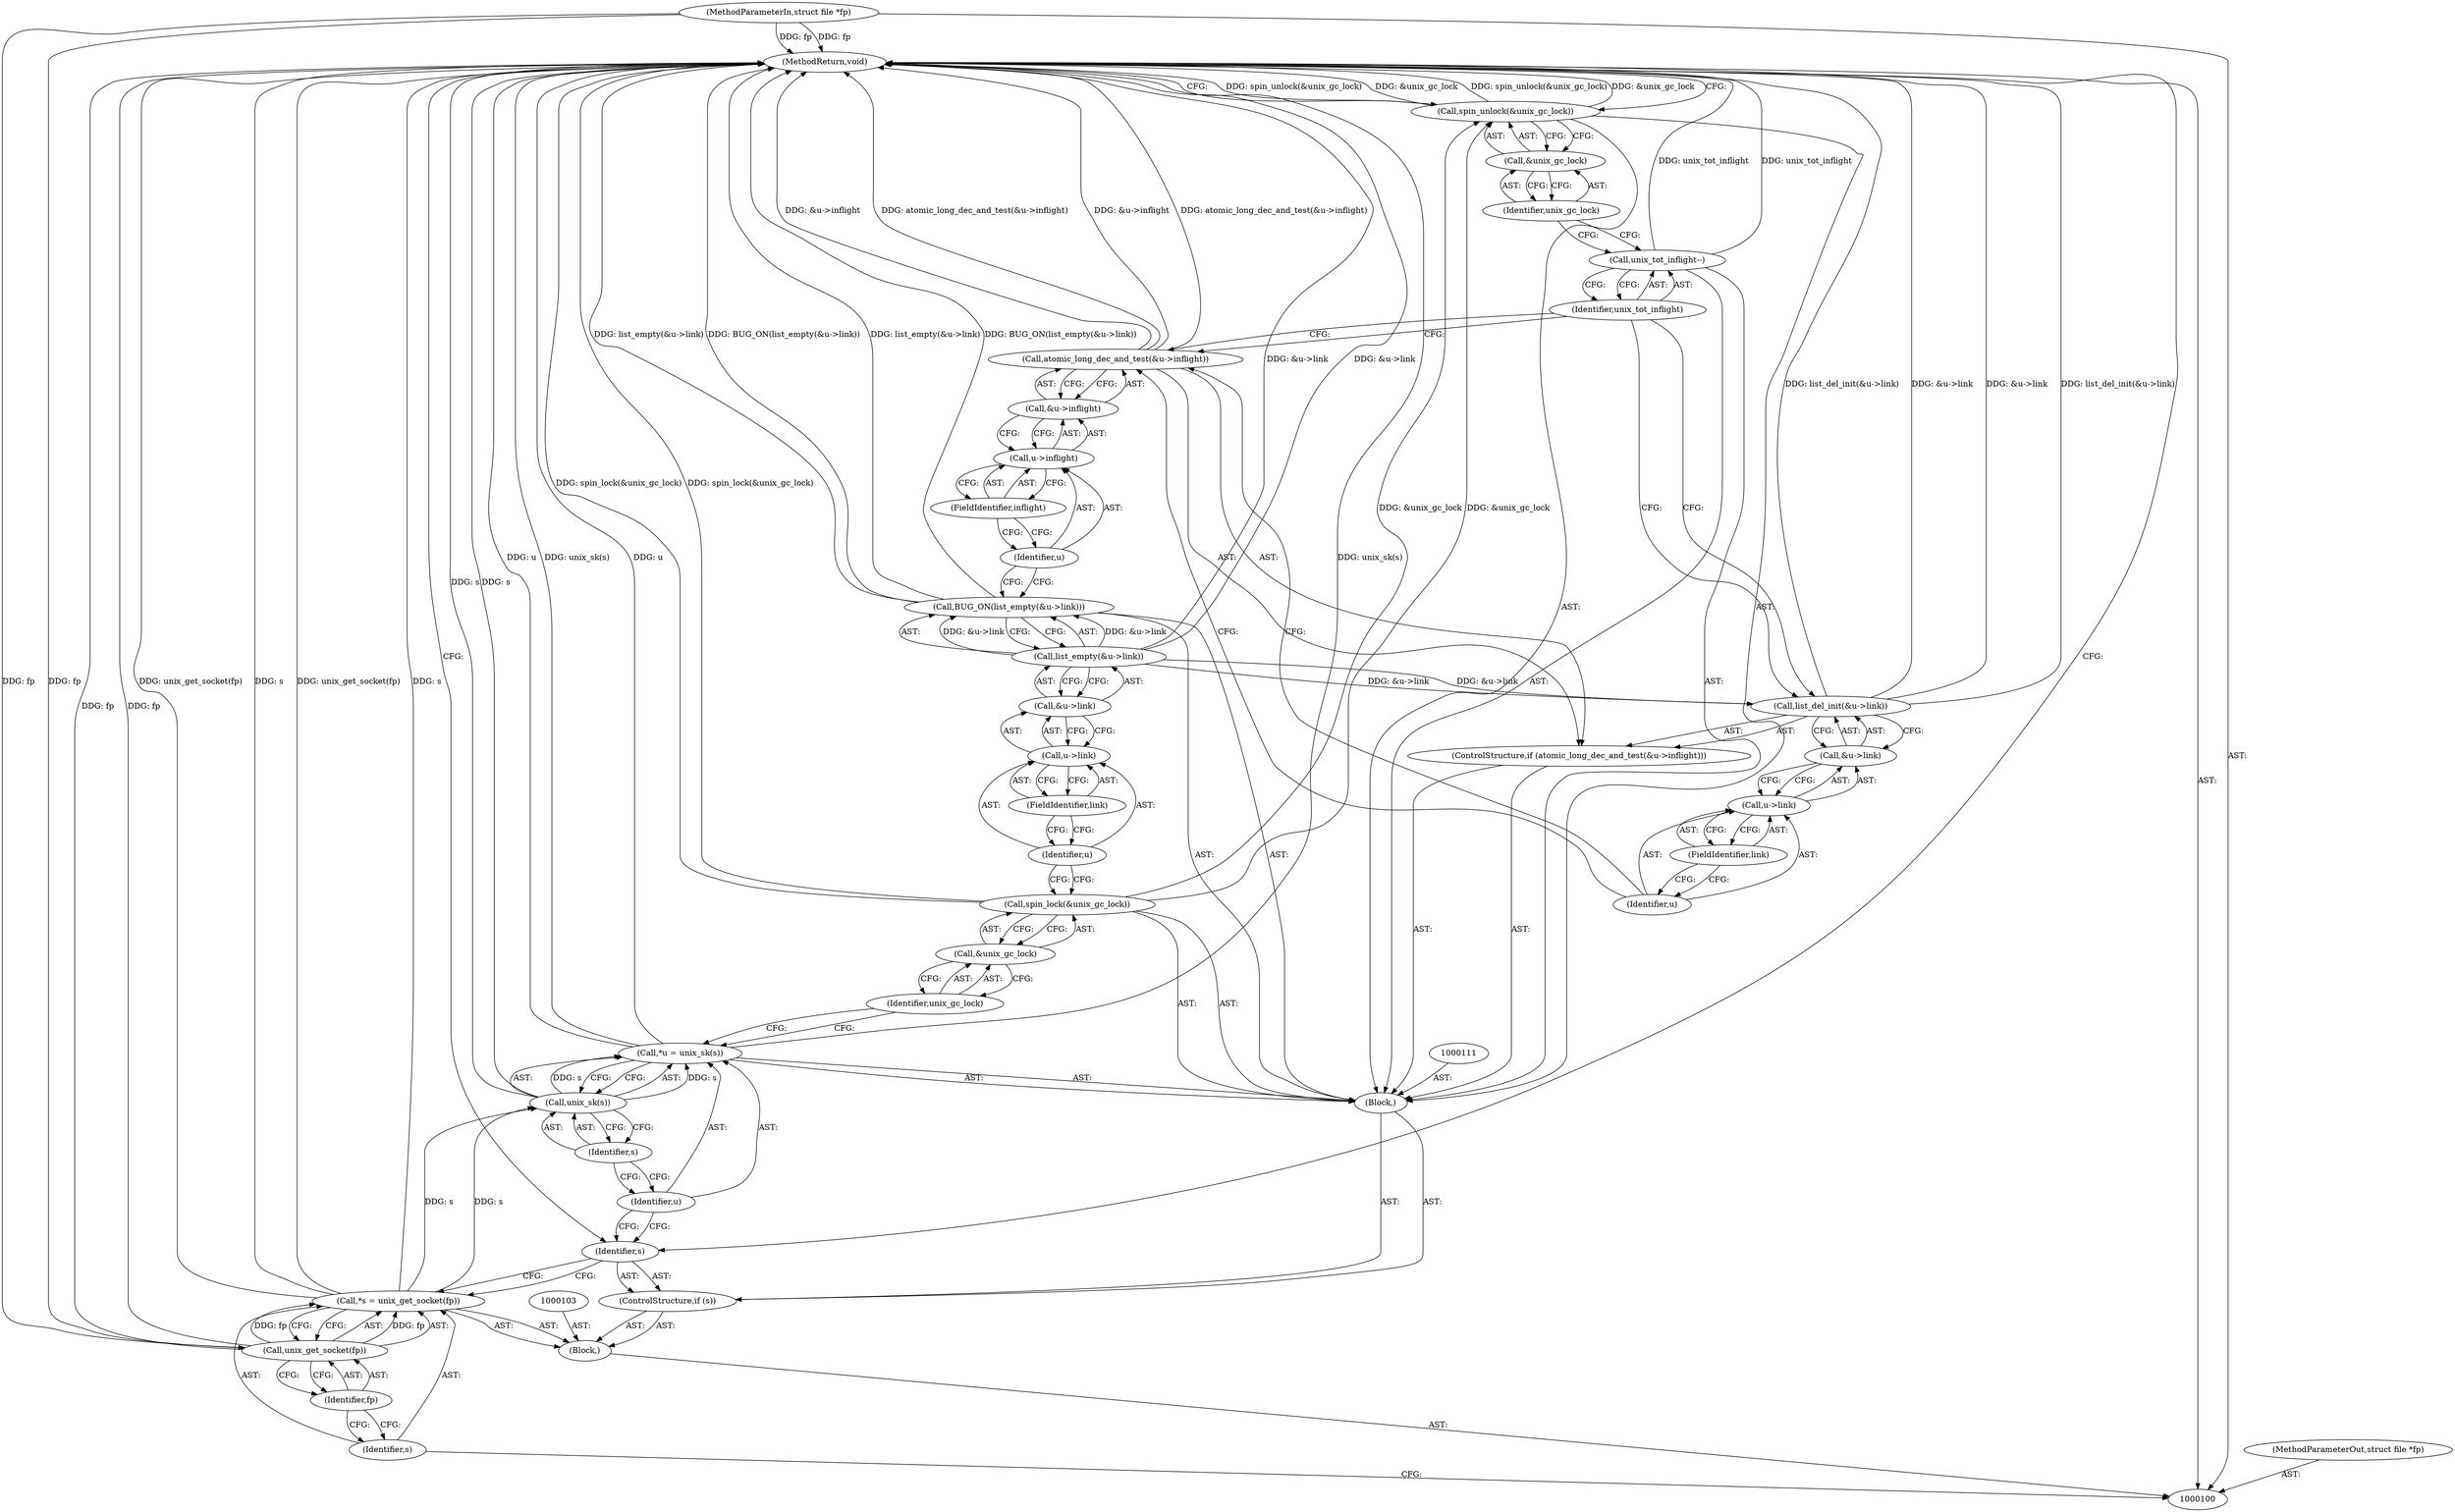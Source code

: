 digraph "1_linux_712f4aad406bb1ed67f3f98d04c044191f0ff593_1" {
"1000141" [label="(MethodReturn,void)"];
"1000101" [label="(MethodParameterIn,struct file *fp)"];
"1000198" [label="(MethodParameterOut,struct file *fp)"];
"1000125" [label="(ControlStructure,if (atomic_long_dec_and_test(&u->inflight)))"];
"1000127" [label="(Call,&u->inflight)"];
"1000128" [label="(Call,u->inflight)"];
"1000129" [label="(Identifier,u)"];
"1000130" [label="(FieldIdentifier,inflight)"];
"1000126" [label="(Call,atomic_long_dec_and_test(&u->inflight))"];
"1000132" [label="(Call,&u->link)"];
"1000133" [label="(Call,u->link)"];
"1000134" [label="(Identifier,u)"];
"1000135" [label="(FieldIdentifier,link)"];
"1000131" [label="(Call,list_del_init(&u->link))"];
"1000136" [label="(Call,unix_tot_inflight--)"];
"1000137" [label="(Identifier,unix_tot_inflight)"];
"1000139" [label="(Call,&unix_gc_lock)"];
"1000140" [label="(Identifier,unix_gc_lock)"];
"1000138" [label="(Call,spin_unlock(&unix_gc_lock))"];
"1000102" [label="(Block,)"];
"1000104" [label="(Call,*s = unix_get_socket(fp))"];
"1000105" [label="(Identifier,s)"];
"1000106" [label="(Call,unix_get_socket(fp))"];
"1000107" [label="(Identifier,fp)"];
"1000108" [label="(ControlStructure,if (s))"];
"1000109" [label="(Identifier,s)"];
"1000112" [label="(Call,*u = unix_sk(s))"];
"1000113" [label="(Identifier,u)"];
"1000114" [label="(Call,unix_sk(s))"];
"1000110" [label="(Block,)"];
"1000115" [label="(Identifier,s)"];
"1000117" [label="(Call,&unix_gc_lock)"];
"1000118" [label="(Identifier,unix_gc_lock)"];
"1000116" [label="(Call,spin_lock(&unix_gc_lock))"];
"1000120" [label="(Call,list_empty(&u->link))"];
"1000121" [label="(Call,&u->link)"];
"1000122" [label="(Call,u->link)"];
"1000123" [label="(Identifier,u)"];
"1000124" [label="(FieldIdentifier,link)"];
"1000119" [label="(Call,BUG_ON(list_empty(&u->link)))"];
"1000141" -> "1000100"  [label="AST: "];
"1000141" -> "1000138"  [label="CFG: "];
"1000141" -> "1000109"  [label="CFG: "];
"1000126" -> "1000141"  [label="DDG: atomic_long_dec_and_test(&u->inflight)"];
"1000126" -> "1000141"  [label="DDG: &u->inflight"];
"1000106" -> "1000141"  [label="DDG: fp"];
"1000104" -> "1000141"  [label="DDG: s"];
"1000104" -> "1000141"  [label="DDG: unix_get_socket(fp)"];
"1000112" -> "1000141"  [label="DDG: unix_sk(s)"];
"1000112" -> "1000141"  [label="DDG: u"];
"1000138" -> "1000141"  [label="DDG: spin_unlock(&unix_gc_lock)"];
"1000138" -> "1000141"  [label="DDG: &unix_gc_lock"];
"1000119" -> "1000141"  [label="DDG: BUG_ON(list_empty(&u->link))"];
"1000119" -> "1000141"  [label="DDG: list_empty(&u->link)"];
"1000116" -> "1000141"  [label="DDG: spin_lock(&unix_gc_lock)"];
"1000131" -> "1000141"  [label="DDG: list_del_init(&u->link)"];
"1000131" -> "1000141"  [label="DDG: &u->link"];
"1000114" -> "1000141"  [label="DDG: s"];
"1000120" -> "1000141"  [label="DDG: &u->link"];
"1000101" -> "1000141"  [label="DDG: fp"];
"1000136" -> "1000141"  [label="DDG: unix_tot_inflight"];
"1000101" -> "1000100"  [label="AST: "];
"1000101" -> "1000141"  [label="DDG: fp"];
"1000101" -> "1000106"  [label="DDG: fp"];
"1000198" -> "1000100"  [label="AST: "];
"1000125" -> "1000110"  [label="AST: "];
"1000126" -> "1000125"  [label="AST: "];
"1000131" -> "1000125"  [label="AST: "];
"1000127" -> "1000126"  [label="AST: "];
"1000127" -> "1000128"  [label="CFG: "];
"1000128" -> "1000127"  [label="AST: "];
"1000126" -> "1000127"  [label="CFG: "];
"1000128" -> "1000127"  [label="AST: "];
"1000128" -> "1000130"  [label="CFG: "];
"1000129" -> "1000128"  [label="AST: "];
"1000130" -> "1000128"  [label="AST: "];
"1000127" -> "1000128"  [label="CFG: "];
"1000129" -> "1000128"  [label="AST: "];
"1000129" -> "1000119"  [label="CFG: "];
"1000130" -> "1000129"  [label="CFG: "];
"1000130" -> "1000128"  [label="AST: "];
"1000130" -> "1000129"  [label="CFG: "];
"1000128" -> "1000130"  [label="CFG: "];
"1000126" -> "1000125"  [label="AST: "];
"1000126" -> "1000127"  [label="CFG: "];
"1000127" -> "1000126"  [label="AST: "];
"1000134" -> "1000126"  [label="CFG: "];
"1000137" -> "1000126"  [label="CFG: "];
"1000126" -> "1000141"  [label="DDG: atomic_long_dec_and_test(&u->inflight)"];
"1000126" -> "1000141"  [label="DDG: &u->inflight"];
"1000132" -> "1000131"  [label="AST: "];
"1000132" -> "1000133"  [label="CFG: "];
"1000133" -> "1000132"  [label="AST: "];
"1000131" -> "1000132"  [label="CFG: "];
"1000133" -> "1000132"  [label="AST: "];
"1000133" -> "1000135"  [label="CFG: "];
"1000134" -> "1000133"  [label="AST: "];
"1000135" -> "1000133"  [label="AST: "];
"1000132" -> "1000133"  [label="CFG: "];
"1000134" -> "1000133"  [label="AST: "];
"1000134" -> "1000126"  [label="CFG: "];
"1000135" -> "1000134"  [label="CFG: "];
"1000135" -> "1000133"  [label="AST: "];
"1000135" -> "1000134"  [label="CFG: "];
"1000133" -> "1000135"  [label="CFG: "];
"1000131" -> "1000125"  [label="AST: "];
"1000131" -> "1000132"  [label="CFG: "];
"1000132" -> "1000131"  [label="AST: "];
"1000137" -> "1000131"  [label="CFG: "];
"1000131" -> "1000141"  [label="DDG: list_del_init(&u->link)"];
"1000131" -> "1000141"  [label="DDG: &u->link"];
"1000120" -> "1000131"  [label="DDG: &u->link"];
"1000136" -> "1000110"  [label="AST: "];
"1000136" -> "1000137"  [label="CFG: "];
"1000137" -> "1000136"  [label="AST: "];
"1000140" -> "1000136"  [label="CFG: "];
"1000136" -> "1000141"  [label="DDG: unix_tot_inflight"];
"1000137" -> "1000136"  [label="AST: "];
"1000137" -> "1000131"  [label="CFG: "];
"1000137" -> "1000126"  [label="CFG: "];
"1000136" -> "1000137"  [label="CFG: "];
"1000139" -> "1000138"  [label="AST: "];
"1000139" -> "1000140"  [label="CFG: "];
"1000140" -> "1000139"  [label="AST: "];
"1000138" -> "1000139"  [label="CFG: "];
"1000140" -> "1000139"  [label="AST: "];
"1000140" -> "1000136"  [label="CFG: "];
"1000139" -> "1000140"  [label="CFG: "];
"1000138" -> "1000110"  [label="AST: "];
"1000138" -> "1000139"  [label="CFG: "];
"1000139" -> "1000138"  [label="AST: "];
"1000141" -> "1000138"  [label="CFG: "];
"1000138" -> "1000141"  [label="DDG: spin_unlock(&unix_gc_lock)"];
"1000138" -> "1000141"  [label="DDG: &unix_gc_lock"];
"1000116" -> "1000138"  [label="DDG: &unix_gc_lock"];
"1000102" -> "1000100"  [label="AST: "];
"1000103" -> "1000102"  [label="AST: "];
"1000104" -> "1000102"  [label="AST: "];
"1000108" -> "1000102"  [label="AST: "];
"1000104" -> "1000102"  [label="AST: "];
"1000104" -> "1000106"  [label="CFG: "];
"1000105" -> "1000104"  [label="AST: "];
"1000106" -> "1000104"  [label="AST: "];
"1000109" -> "1000104"  [label="CFG: "];
"1000104" -> "1000141"  [label="DDG: s"];
"1000104" -> "1000141"  [label="DDG: unix_get_socket(fp)"];
"1000106" -> "1000104"  [label="DDG: fp"];
"1000104" -> "1000114"  [label="DDG: s"];
"1000105" -> "1000104"  [label="AST: "];
"1000105" -> "1000100"  [label="CFG: "];
"1000107" -> "1000105"  [label="CFG: "];
"1000106" -> "1000104"  [label="AST: "];
"1000106" -> "1000107"  [label="CFG: "];
"1000107" -> "1000106"  [label="AST: "];
"1000104" -> "1000106"  [label="CFG: "];
"1000106" -> "1000141"  [label="DDG: fp"];
"1000106" -> "1000104"  [label="DDG: fp"];
"1000101" -> "1000106"  [label="DDG: fp"];
"1000107" -> "1000106"  [label="AST: "];
"1000107" -> "1000105"  [label="CFG: "];
"1000106" -> "1000107"  [label="CFG: "];
"1000108" -> "1000102"  [label="AST: "];
"1000109" -> "1000108"  [label="AST: "];
"1000110" -> "1000108"  [label="AST: "];
"1000109" -> "1000108"  [label="AST: "];
"1000109" -> "1000104"  [label="CFG: "];
"1000113" -> "1000109"  [label="CFG: "];
"1000141" -> "1000109"  [label="CFG: "];
"1000112" -> "1000110"  [label="AST: "];
"1000112" -> "1000114"  [label="CFG: "];
"1000113" -> "1000112"  [label="AST: "];
"1000114" -> "1000112"  [label="AST: "];
"1000118" -> "1000112"  [label="CFG: "];
"1000112" -> "1000141"  [label="DDG: unix_sk(s)"];
"1000112" -> "1000141"  [label="DDG: u"];
"1000114" -> "1000112"  [label="DDG: s"];
"1000113" -> "1000112"  [label="AST: "];
"1000113" -> "1000109"  [label="CFG: "];
"1000115" -> "1000113"  [label="CFG: "];
"1000114" -> "1000112"  [label="AST: "];
"1000114" -> "1000115"  [label="CFG: "];
"1000115" -> "1000114"  [label="AST: "];
"1000112" -> "1000114"  [label="CFG: "];
"1000114" -> "1000141"  [label="DDG: s"];
"1000114" -> "1000112"  [label="DDG: s"];
"1000104" -> "1000114"  [label="DDG: s"];
"1000110" -> "1000108"  [label="AST: "];
"1000111" -> "1000110"  [label="AST: "];
"1000112" -> "1000110"  [label="AST: "];
"1000116" -> "1000110"  [label="AST: "];
"1000119" -> "1000110"  [label="AST: "];
"1000125" -> "1000110"  [label="AST: "];
"1000136" -> "1000110"  [label="AST: "];
"1000138" -> "1000110"  [label="AST: "];
"1000115" -> "1000114"  [label="AST: "];
"1000115" -> "1000113"  [label="CFG: "];
"1000114" -> "1000115"  [label="CFG: "];
"1000117" -> "1000116"  [label="AST: "];
"1000117" -> "1000118"  [label="CFG: "];
"1000118" -> "1000117"  [label="AST: "];
"1000116" -> "1000117"  [label="CFG: "];
"1000118" -> "1000117"  [label="AST: "];
"1000118" -> "1000112"  [label="CFG: "];
"1000117" -> "1000118"  [label="CFG: "];
"1000116" -> "1000110"  [label="AST: "];
"1000116" -> "1000117"  [label="CFG: "];
"1000117" -> "1000116"  [label="AST: "];
"1000123" -> "1000116"  [label="CFG: "];
"1000116" -> "1000141"  [label="DDG: spin_lock(&unix_gc_lock)"];
"1000116" -> "1000138"  [label="DDG: &unix_gc_lock"];
"1000120" -> "1000119"  [label="AST: "];
"1000120" -> "1000121"  [label="CFG: "];
"1000121" -> "1000120"  [label="AST: "];
"1000119" -> "1000120"  [label="CFG: "];
"1000120" -> "1000141"  [label="DDG: &u->link"];
"1000120" -> "1000119"  [label="DDG: &u->link"];
"1000120" -> "1000131"  [label="DDG: &u->link"];
"1000121" -> "1000120"  [label="AST: "];
"1000121" -> "1000122"  [label="CFG: "];
"1000122" -> "1000121"  [label="AST: "];
"1000120" -> "1000121"  [label="CFG: "];
"1000122" -> "1000121"  [label="AST: "];
"1000122" -> "1000124"  [label="CFG: "];
"1000123" -> "1000122"  [label="AST: "];
"1000124" -> "1000122"  [label="AST: "];
"1000121" -> "1000122"  [label="CFG: "];
"1000123" -> "1000122"  [label="AST: "];
"1000123" -> "1000116"  [label="CFG: "];
"1000124" -> "1000123"  [label="CFG: "];
"1000124" -> "1000122"  [label="AST: "];
"1000124" -> "1000123"  [label="CFG: "];
"1000122" -> "1000124"  [label="CFG: "];
"1000119" -> "1000110"  [label="AST: "];
"1000119" -> "1000120"  [label="CFG: "];
"1000120" -> "1000119"  [label="AST: "];
"1000129" -> "1000119"  [label="CFG: "];
"1000119" -> "1000141"  [label="DDG: BUG_ON(list_empty(&u->link))"];
"1000119" -> "1000141"  [label="DDG: list_empty(&u->link)"];
"1000120" -> "1000119"  [label="DDG: &u->link"];
}
